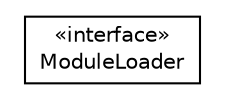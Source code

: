#!/usr/local/bin/dot
#
# Class diagram 
# Generated by UMLGraph version 5.2 (http://www.umlgraph.org/)
#

digraph G {
	edge [fontname="Helvetica",fontsize=10,labelfontname="Helvetica",labelfontsize=10];
	node [fontname="Helvetica",fontsize=10,shape=plaintext];
	nodesep=0.25;
	ranksep=0.5;
	// it.unica.foresee.modules.interfaces.ModuleLoader
	c211 [label=<<table title="it.unica.foresee.modules.interfaces.ModuleLoader" border="0" cellborder="1" cellspacing="0" cellpadding="2" port="p" href="./ModuleLoader.html">
		<tr><td><table border="0" cellspacing="0" cellpadding="1">
<tr><td align="center" balign="center"> &#171;interface&#187; </td></tr>
<tr><td align="center" balign="center"> ModuleLoader </td></tr>
		</table></td></tr>
		</table>>, fontname="Helvetica", fontcolor="black", fontsize=10.0];
}

